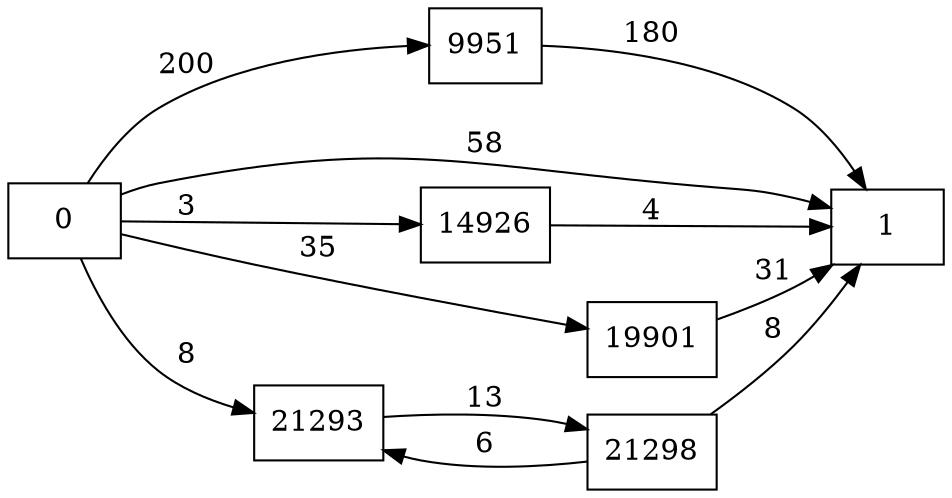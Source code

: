 digraph {
	graph [rankdir=LR]
	node [shape=rectangle]
	9951 -> 1 [label=180]
	14926 -> 1 [label=4]
	19901 -> 1 [label=31]
	21293 -> 21298 [label=13]
	21298 -> 21293 [label=6]
	21298 -> 1 [label=8]
	0 -> 1 [label=58]
	0 -> 9951 [label=200]
	0 -> 14926 [label=3]
	0 -> 19901 [label=35]
	0 -> 21293 [label=8]
}
